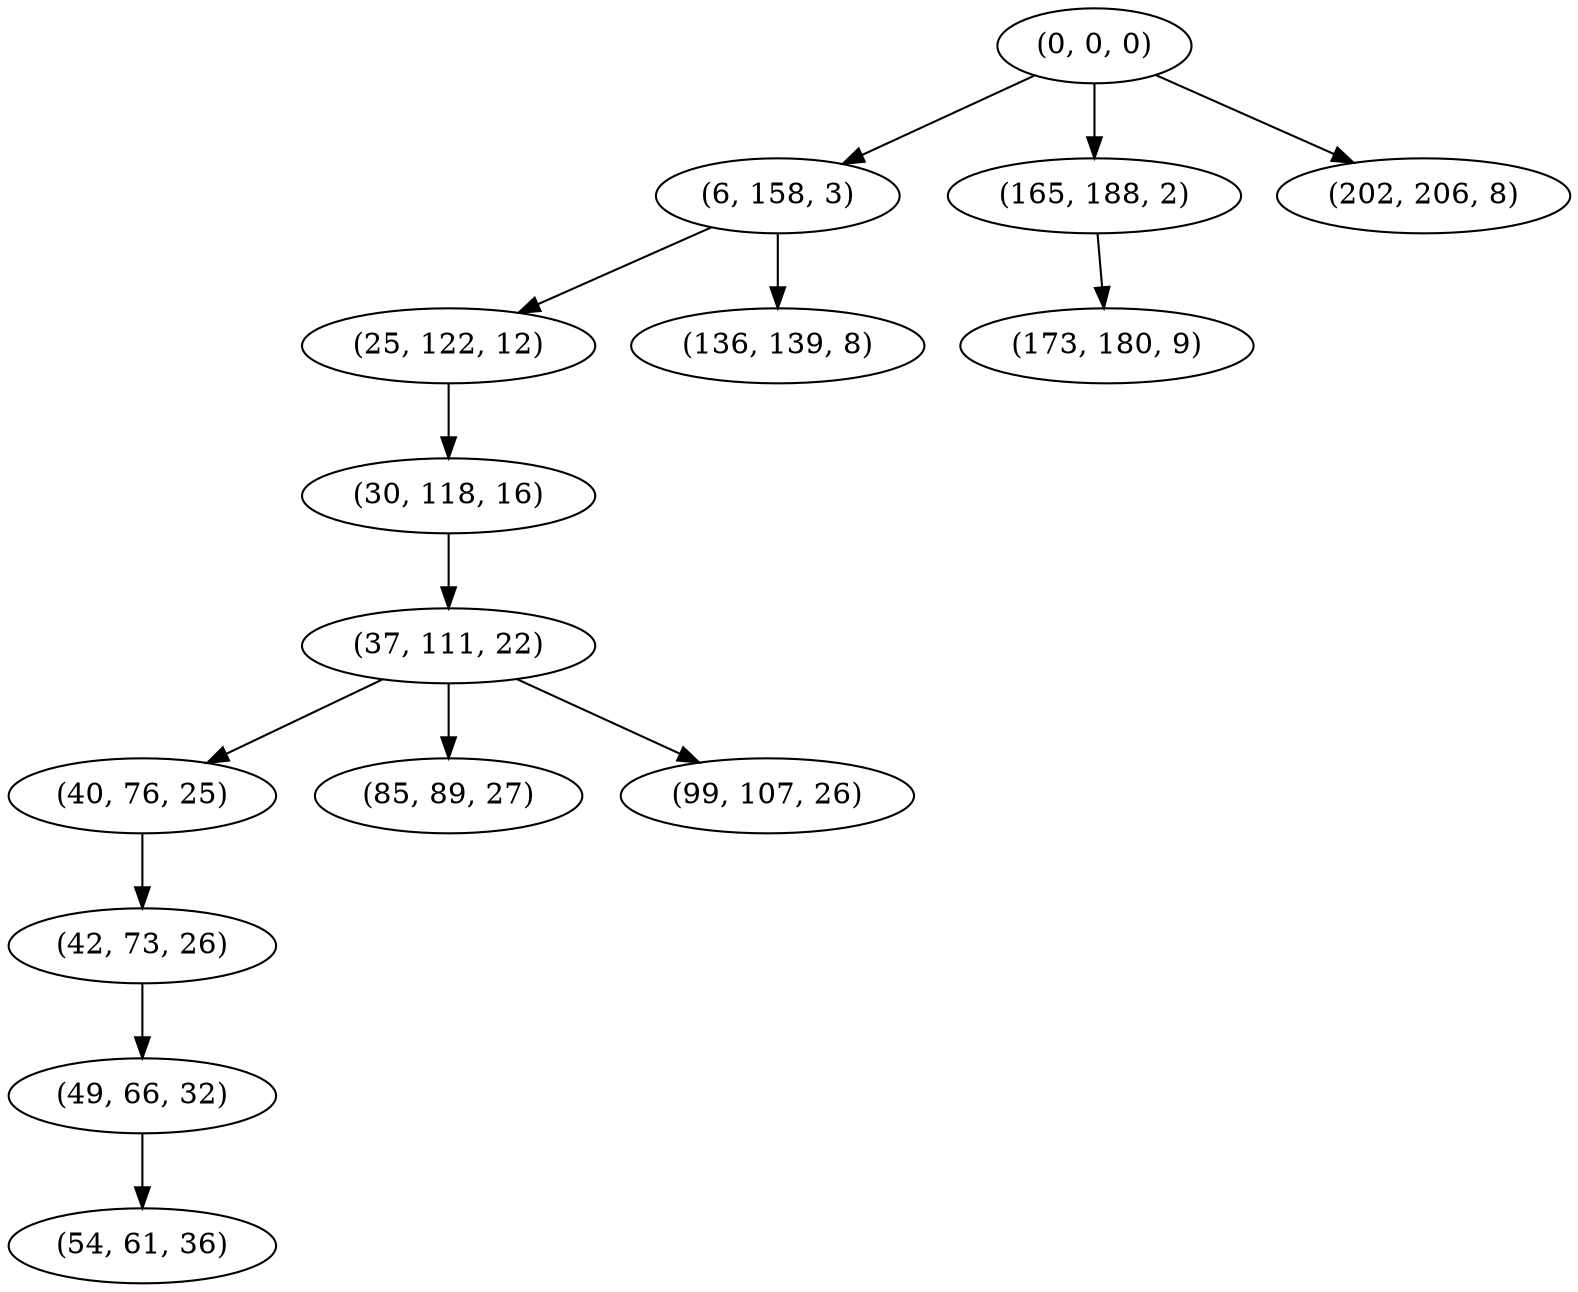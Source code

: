digraph tree {
    "(0, 0, 0)";
    "(6, 158, 3)";
    "(25, 122, 12)";
    "(30, 118, 16)";
    "(37, 111, 22)";
    "(40, 76, 25)";
    "(42, 73, 26)";
    "(49, 66, 32)";
    "(54, 61, 36)";
    "(85, 89, 27)";
    "(99, 107, 26)";
    "(136, 139, 8)";
    "(165, 188, 2)";
    "(173, 180, 9)";
    "(202, 206, 8)";
    "(0, 0, 0)" -> "(6, 158, 3)";
    "(0, 0, 0)" -> "(165, 188, 2)";
    "(0, 0, 0)" -> "(202, 206, 8)";
    "(6, 158, 3)" -> "(25, 122, 12)";
    "(6, 158, 3)" -> "(136, 139, 8)";
    "(25, 122, 12)" -> "(30, 118, 16)";
    "(30, 118, 16)" -> "(37, 111, 22)";
    "(37, 111, 22)" -> "(40, 76, 25)";
    "(37, 111, 22)" -> "(85, 89, 27)";
    "(37, 111, 22)" -> "(99, 107, 26)";
    "(40, 76, 25)" -> "(42, 73, 26)";
    "(42, 73, 26)" -> "(49, 66, 32)";
    "(49, 66, 32)" -> "(54, 61, 36)";
    "(165, 188, 2)" -> "(173, 180, 9)";
}
